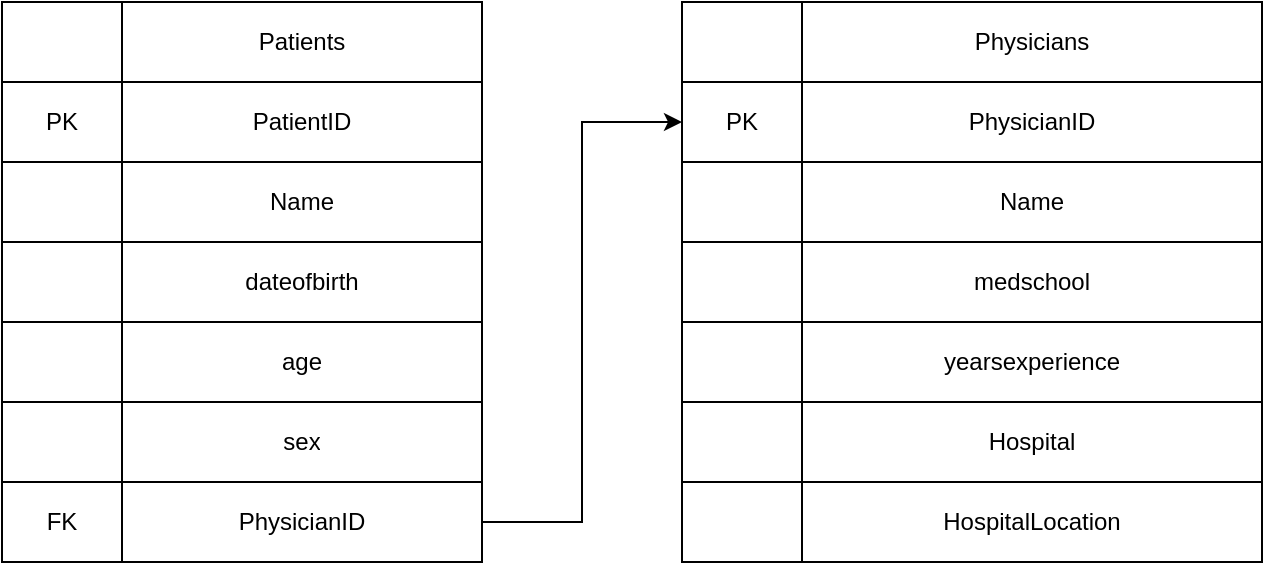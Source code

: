 <mxfile version="14.8.6" type="github"><diagram id="c3BmcY3r0Z-4gi71um3W" name="Page-1"><mxGraphModel dx="829" dy="602" grid="1" gridSize="10" guides="1" tooltips="1" connect="1" arrows="1" fold="1" page="1" pageScale="1" pageWidth="850" pageHeight="1100" math="0" shadow="0"><root><mxCell id="0"/><mxCell id="1" parent="0"/><mxCell id="wFgXDVnAIV2HCJbL3Akw-69" value="" style="shape=table;startSize=0;container=1;collapsible=0;childLayout=tableLayout;" vertex="1" parent="1"><mxGeometry x="40" y="30" width="240" height="280" as="geometry"/></mxCell><mxCell id="wFgXDVnAIV2HCJbL3Akw-70" value="" style="shape=partialRectangle;collapsible=0;dropTarget=0;pointerEvents=0;fillColor=none;top=0;left=0;bottom=0;right=0;points=[[0,0.5],[1,0.5]];portConstraint=eastwest;" vertex="1" parent="wFgXDVnAIV2HCJbL3Akw-69"><mxGeometry width="240" height="40" as="geometry"/></mxCell><mxCell id="wFgXDVnAIV2HCJbL3Akw-71" value="" style="shape=partialRectangle;html=1;whiteSpace=wrap;connectable=0;overflow=hidden;fillColor=none;top=0;left=0;bottom=0;right=0;" vertex="1" parent="wFgXDVnAIV2HCJbL3Akw-70"><mxGeometry width="60" height="40" as="geometry"/></mxCell><mxCell id="wFgXDVnAIV2HCJbL3Akw-72" value="Patients" style="shape=partialRectangle;html=1;whiteSpace=wrap;connectable=0;overflow=hidden;fillColor=none;top=0;left=0;bottom=0;right=0;" vertex="1" parent="wFgXDVnAIV2HCJbL3Akw-70"><mxGeometry x="60" width="180" height="40" as="geometry"/></mxCell><mxCell id="wFgXDVnAIV2HCJbL3Akw-73" value="" style="shape=partialRectangle;collapsible=0;dropTarget=0;pointerEvents=0;fillColor=none;top=0;left=0;bottom=0;right=0;points=[[0,0.5],[1,0.5]];portConstraint=eastwest;" vertex="1" parent="wFgXDVnAIV2HCJbL3Akw-69"><mxGeometry y="40" width="240" height="40" as="geometry"/></mxCell><mxCell id="wFgXDVnAIV2HCJbL3Akw-74" value="PK" style="shape=partialRectangle;html=1;whiteSpace=wrap;connectable=0;overflow=hidden;fillColor=none;top=0;left=0;bottom=0;right=0;" vertex="1" parent="wFgXDVnAIV2HCJbL3Akw-73"><mxGeometry width="60" height="40" as="geometry"/></mxCell><mxCell id="wFgXDVnAIV2HCJbL3Akw-75" value="PatientID" style="shape=partialRectangle;html=1;whiteSpace=wrap;connectable=0;overflow=hidden;fillColor=none;top=0;left=0;bottom=0;right=0;" vertex="1" parent="wFgXDVnAIV2HCJbL3Akw-73"><mxGeometry x="60" width="180" height="40" as="geometry"/></mxCell><mxCell id="wFgXDVnAIV2HCJbL3Akw-76" value="" style="shape=partialRectangle;collapsible=0;dropTarget=0;pointerEvents=0;fillColor=none;top=0;left=0;bottom=0;right=0;points=[[0,0.5],[1,0.5]];portConstraint=eastwest;" vertex="1" parent="wFgXDVnAIV2HCJbL3Akw-69"><mxGeometry y="80" width="240" height="40" as="geometry"/></mxCell><mxCell id="wFgXDVnAIV2HCJbL3Akw-77" value="" style="shape=partialRectangle;html=1;whiteSpace=wrap;connectable=0;overflow=hidden;fillColor=none;top=0;left=0;bottom=0;right=0;" vertex="1" parent="wFgXDVnAIV2HCJbL3Akw-76"><mxGeometry width="60" height="40" as="geometry"/></mxCell><mxCell id="wFgXDVnAIV2HCJbL3Akw-78" value="Name" style="shape=partialRectangle;html=1;whiteSpace=wrap;connectable=0;overflow=hidden;fillColor=none;top=0;left=0;bottom=0;right=0;" vertex="1" parent="wFgXDVnAIV2HCJbL3Akw-76"><mxGeometry x="60" width="180" height="40" as="geometry"/></mxCell><mxCell id="wFgXDVnAIV2HCJbL3Akw-79" value="" style="shape=partialRectangle;collapsible=0;dropTarget=0;pointerEvents=0;fillColor=none;top=0;left=0;bottom=0;right=0;points=[[0,0.5],[1,0.5]];portConstraint=eastwest;" vertex="1" parent="wFgXDVnAIV2HCJbL3Akw-69"><mxGeometry y="120" width="240" height="40" as="geometry"/></mxCell><mxCell id="wFgXDVnAIV2HCJbL3Akw-80" value="" style="shape=partialRectangle;html=1;whiteSpace=wrap;connectable=0;overflow=hidden;fillColor=none;top=0;left=0;bottom=0;right=0;" vertex="1" parent="wFgXDVnAIV2HCJbL3Akw-79"><mxGeometry width="60" height="40" as="geometry"/></mxCell><mxCell id="wFgXDVnAIV2HCJbL3Akw-81" value="dateofbirth" style="shape=partialRectangle;html=1;whiteSpace=wrap;connectable=0;overflow=hidden;fillColor=none;top=0;left=0;bottom=0;right=0;" vertex="1" parent="wFgXDVnAIV2HCJbL3Akw-79"><mxGeometry x="60" width="180" height="40" as="geometry"/></mxCell><mxCell id="wFgXDVnAIV2HCJbL3Akw-82" value="" style="shape=partialRectangle;collapsible=0;dropTarget=0;pointerEvents=0;fillColor=none;top=0;left=0;bottom=0;right=0;points=[[0,0.5],[1,0.5]];portConstraint=eastwest;" vertex="1" parent="wFgXDVnAIV2HCJbL3Akw-69"><mxGeometry y="160" width="240" height="40" as="geometry"/></mxCell><mxCell id="wFgXDVnAIV2HCJbL3Akw-83" value="" style="shape=partialRectangle;html=1;whiteSpace=wrap;connectable=0;overflow=hidden;fillColor=none;top=0;left=0;bottom=0;right=0;" vertex="1" parent="wFgXDVnAIV2HCJbL3Akw-82"><mxGeometry width="60" height="40" as="geometry"/></mxCell><mxCell id="wFgXDVnAIV2HCJbL3Akw-84" value="age" style="shape=partialRectangle;html=1;whiteSpace=wrap;connectable=0;overflow=hidden;fillColor=none;top=0;left=0;bottom=0;right=0;" vertex="1" parent="wFgXDVnAIV2HCJbL3Akw-82"><mxGeometry x="60" width="180" height="40" as="geometry"/></mxCell><mxCell id="wFgXDVnAIV2HCJbL3Akw-85" value="" style="shape=partialRectangle;collapsible=0;dropTarget=0;pointerEvents=0;fillColor=none;top=0;left=0;bottom=0;right=0;points=[[0,0.5],[1,0.5]];portConstraint=eastwest;" vertex="1" parent="wFgXDVnAIV2HCJbL3Akw-69"><mxGeometry y="200" width="240" height="40" as="geometry"/></mxCell><mxCell id="wFgXDVnAIV2HCJbL3Akw-86" value="" style="shape=partialRectangle;html=1;whiteSpace=wrap;connectable=0;overflow=hidden;fillColor=none;top=0;left=0;bottom=0;right=0;" vertex="1" parent="wFgXDVnAIV2HCJbL3Akw-85"><mxGeometry width="60" height="40" as="geometry"/></mxCell><mxCell id="wFgXDVnAIV2HCJbL3Akw-87" value="sex" style="shape=partialRectangle;html=1;whiteSpace=wrap;connectable=0;overflow=hidden;fillColor=none;top=0;left=0;bottom=0;right=0;" vertex="1" parent="wFgXDVnAIV2HCJbL3Akw-85"><mxGeometry x="60" width="180" height="40" as="geometry"/></mxCell><mxCell id="wFgXDVnAIV2HCJbL3Akw-88" value="" style="shape=partialRectangle;collapsible=0;dropTarget=0;pointerEvents=0;fillColor=none;top=0;left=0;bottom=0;right=0;points=[[0,0.5],[1,0.5]];portConstraint=eastwest;" vertex="1" parent="wFgXDVnAIV2HCJbL3Akw-69"><mxGeometry y="240" width="240" height="40" as="geometry"/></mxCell><mxCell id="wFgXDVnAIV2HCJbL3Akw-89" value="FK" style="shape=partialRectangle;html=1;whiteSpace=wrap;connectable=0;overflow=hidden;fillColor=none;top=0;left=0;bottom=0;right=0;" vertex="1" parent="wFgXDVnAIV2HCJbL3Akw-88"><mxGeometry width="60" height="40" as="geometry"/></mxCell><mxCell id="wFgXDVnAIV2HCJbL3Akw-90" value="PhysicianID" style="shape=partialRectangle;html=1;whiteSpace=wrap;connectable=0;overflow=hidden;fillColor=none;top=0;left=0;bottom=0;right=0;" vertex="1" parent="wFgXDVnAIV2HCJbL3Akw-88"><mxGeometry x="60" width="180" height="40" as="geometry"/></mxCell><mxCell id="wFgXDVnAIV2HCJbL3Akw-98" value="" style="shape=table;startSize=0;container=1;collapsible=0;childLayout=tableLayout;" vertex="1" parent="1"><mxGeometry x="380" y="30" width="290" height="280" as="geometry"/></mxCell><mxCell id="wFgXDVnAIV2HCJbL3Akw-99" value="" style="shape=partialRectangle;collapsible=0;dropTarget=0;pointerEvents=0;fillColor=none;top=0;left=0;bottom=0;right=0;points=[[0,0.5],[1,0.5]];portConstraint=eastwest;" vertex="1" parent="wFgXDVnAIV2HCJbL3Akw-98"><mxGeometry width="290" height="40" as="geometry"/></mxCell><mxCell id="wFgXDVnAIV2HCJbL3Akw-100" value="" style="shape=partialRectangle;html=1;whiteSpace=wrap;connectable=0;overflow=hidden;fillColor=none;top=0;left=0;bottom=0;right=0;" vertex="1" parent="wFgXDVnAIV2HCJbL3Akw-99"><mxGeometry width="60" height="40" as="geometry"/></mxCell><mxCell id="wFgXDVnAIV2HCJbL3Akw-101" value="Physicians" style="shape=partialRectangle;html=1;whiteSpace=wrap;connectable=0;overflow=hidden;fillColor=none;top=0;left=0;bottom=0;right=0;" vertex="1" parent="wFgXDVnAIV2HCJbL3Akw-99"><mxGeometry x="60" width="230" height="40" as="geometry"/></mxCell><mxCell id="wFgXDVnAIV2HCJbL3Akw-102" value="" style="shape=partialRectangle;collapsible=0;dropTarget=0;pointerEvents=0;fillColor=none;top=0;left=0;bottom=0;right=0;points=[[0,0.5],[1,0.5]];portConstraint=eastwest;" vertex="1" parent="wFgXDVnAIV2HCJbL3Akw-98"><mxGeometry y="40" width="290" height="40" as="geometry"/></mxCell><mxCell id="wFgXDVnAIV2HCJbL3Akw-103" value="PK" style="shape=partialRectangle;html=1;whiteSpace=wrap;connectable=0;overflow=hidden;fillColor=none;top=0;left=0;bottom=0;right=0;" vertex="1" parent="wFgXDVnAIV2HCJbL3Akw-102"><mxGeometry width="60" height="40" as="geometry"/></mxCell><mxCell id="wFgXDVnAIV2HCJbL3Akw-104" value="PhysicianID" style="shape=partialRectangle;html=1;whiteSpace=wrap;connectable=0;overflow=hidden;fillColor=none;top=0;left=0;bottom=0;right=0;" vertex="1" parent="wFgXDVnAIV2HCJbL3Akw-102"><mxGeometry x="60" width="230" height="40" as="geometry"/></mxCell><mxCell id="wFgXDVnAIV2HCJbL3Akw-105" value="" style="shape=partialRectangle;collapsible=0;dropTarget=0;pointerEvents=0;fillColor=none;top=0;left=0;bottom=0;right=0;points=[[0,0.5],[1,0.5]];portConstraint=eastwest;" vertex="1" parent="wFgXDVnAIV2HCJbL3Akw-98"><mxGeometry y="80" width="290" height="40" as="geometry"/></mxCell><mxCell id="wFgXDVnAIV2HCJbL3Akw-106" value="" style="shape=partialRectangle;html=1;whiteSpace=wrap;connectable=0;overflow=hidden;fillColor=none;top=0;left=0;bottom=0;right=0;" vertex="1" parent="wFgXDVnAIV2HCJbL3Akw-105"><mxGeometry width="60" height="40" as="geometry"/></mxCell><mxCell id="wFgXDVnAIV2HCJbL3Akw-107" value="Name" style="shape=partialRectangle;html=1;whiteSpace=wrap;connectable=0;overflow=hidden;fillColor=none;top=0;left=0;bottom=0;right=0;" vertex="1" parent="wFgXDVnAIV2HCJbL3Akw-105"><mxGeometry x="60" width="230" height="40" as="geometry"/></mxCell><mxCell id="wFgXDVnAIV2HCJbL3Akw-108" value="" style="shape=partialRectangle;collapsible=0;dropTarget=0;pointerEvents=0;fillColor=none;top=0;left=0;bottom=0;right=0;points=[[0,0.5],[1,0.5]];portConstraint=eastwest;" vertex="1" parent="wFgXDVnAIV2HCJbL3Akw-98"><mxGeometry y="120" width="290" height="40" as="geometry"/></mxCell><mxCell id="wFgXDVnAIV2HCJbL3Akw-109" value="" style="shape=partialRectangle;html=1;whiteSpace=wrap;connectable=0;overflow=hidden;fillColor=none;top=0;left=0;bottom=0;right=0;" vertex="1" parent="wFgXDVnAIV2HCJbL3Akw-108"><mxGeometry width="60" height="40" as="geometry"/></mxCell><mxCell id="wFgXDVnAIV2HCJbL3Akw-110" value="medschool" style="shape=partialRectangle;html=1;whiteSpace=wrap;connectable=0;overflow=hidden;fillColor=none;top=0;left=0;bottom=0;right=0;" vertex="1" parent="wFgXDVnAIV2HCJbL3Akw-108"><mxGeometry x="60" width="230" height="40" as="geometry"/></mxCell><mxCell id="wFgXDVnAIV2HCJbL3Akw-111" value="" style="shape=partialRectangle;collapsible=0;dropTarget=0;pointerEvents=0;fillColor=none;top=0;left=0;bottom=0;right=0;points=[[0,0.5],[1,0.5]];portConstraint=eastwest;" vertex="1" parent="wFgXDVnAIV2HCJbL3Akw-98"><mxGeometry y="160" width="290" height="40" as="geometry"/></mxCell><mxCell id="wFgXDVnAIV2HCJbL3Akw-112" value="" style="shape=partialRectangle;html=1;whiteSpace=wrap;connectable=0;overflow=hidden;fillColor=none;top=0;left=0;bottom=0;right=0;" vertex="1" parent="wFgXDVnAIV2HCJbL3Akw-111"><mxGeometry width="60" height="40" as="geometry"/></mxCell><mxCell id="wFgXDVnAIV2HCJbL3Akw-113" value="yearsexperience" style="shape=partialRectangle;html=1;whiteSpace=wrap;connectable=0;overflow=hidden;fillColor=none;top=0;left=0;bottom=0;right=0;" vertex="1" parent="wFgXDVnAIV2HCJbL3Akw-111"><mxGeometry x="60" width="230" height="40" as="geometry"/></mxCell><mxCell id="wFgXDVnAIV2HCJbL3Akw-114" value="" style="shape=partialRectangle;collapsible=0;dropTarget=0;pointerEvents=0;fillColor=none;top=0;left=0;bottom=0;right=0;points=[[0,0.5],[1,0.5]];portConstraint=eastwest;" vertex="1" parent="wFgXDVnAIV2HCJbL3Akw-98"><mxGeometry y="200" width="290" height="40" as="geometry"/></mxCell><mxCell id="wFgXDVnAIV2HCJbL3Akw-115" value="" style="shape=partialRectangle;html=1;whiteSpace=wrap;connectable=0;overflow=hidden;fillColor=none;top=0;left=0;bottom=0;right=0;" vertex="1" parent="wFgXDVnAIV2HCJbL3Akw-114"><mxGeometry width="60" height="40" as="geometry"/></mxCell><mxCell id="wFgXDVnAIV2HCJbL3Akw-116" value="Hospital" style="shape=partialRectangle;html=1;whiteSpace=wrap;connectable=0;overflow=hidden;fillColor=none;top=0;left=0;bottom=0;right=0;" vertex="1" parent="wFgXDVnAIV2HCJbL3Akw-114"><mxGeometry x="60" width="230" height="40" as="geometry"/></mxCell><mxCell id="wFgXDVnAIV2HCJbL3Akw-117" value="" style="shape=partialRectangle;collapsible=0;dropTarget=0;pointerEvents=0;fillColor=none;top=0;left=0;bottom=0;right=0;points=[[0,0.5],[1,0.5]];portConstraint=eastwest;" vertex="1" parent="wFgXDVnAIV2HCJbL3Akw-98"><mxGeometry y="240" width="290" height="40" as="geometry"/></mxCell><mxCell id="wFgXDVnAIV2HCJbL3Akw-118" value="" style="shape=partialRectangle;html=1;whiteSpace=wrap;connectable=0;overflow=hidden;fillColor=none;top=0;left=0;bottom=0;right=0;" vertex="1" parent="wFgXDVnAIV2HCJbL3Akw-117"><mxGeometry width="60" height="40" as="geometry"/></mxCell><mxCell id="wFgXDVnAIV2HCJbL3Akw-119" value="HospitalLocation" style="shape=partialRectangle;html=1;whiteSpace=wrap;connectable=0;overflow=hidden;fillColor=none;top=0;left=0;bottom=0;right=0;" vertex="1" parent="wFgXDVnAIV2HCJbL3Akw-117"><mxGeometry x="60" width="230" height="40" as="geometry"/></mxCell><mxCell id="wFgXDVnAIV2HCJbL3Akw-128" value="" style="edgeStyle=orthogonalEdgeStyle;rounded=0;orthogonalLoop=1;jettySize=auto;html=1;entryX=0;entryY=0.5;entryDx=0;entryDy=0;exitX=1;exitY=0.5;exitDx=0;exitDy=0;" edge="1" parent="1" source="wFgXDVnAIV2HCJbL3Akw-88" target="wFgXDVnAIV2HCJbL3Akw-102"><mxGeometry relative="1" as="geometry"/></mxCell></root></mxGraphModel></diagram></mxfile>